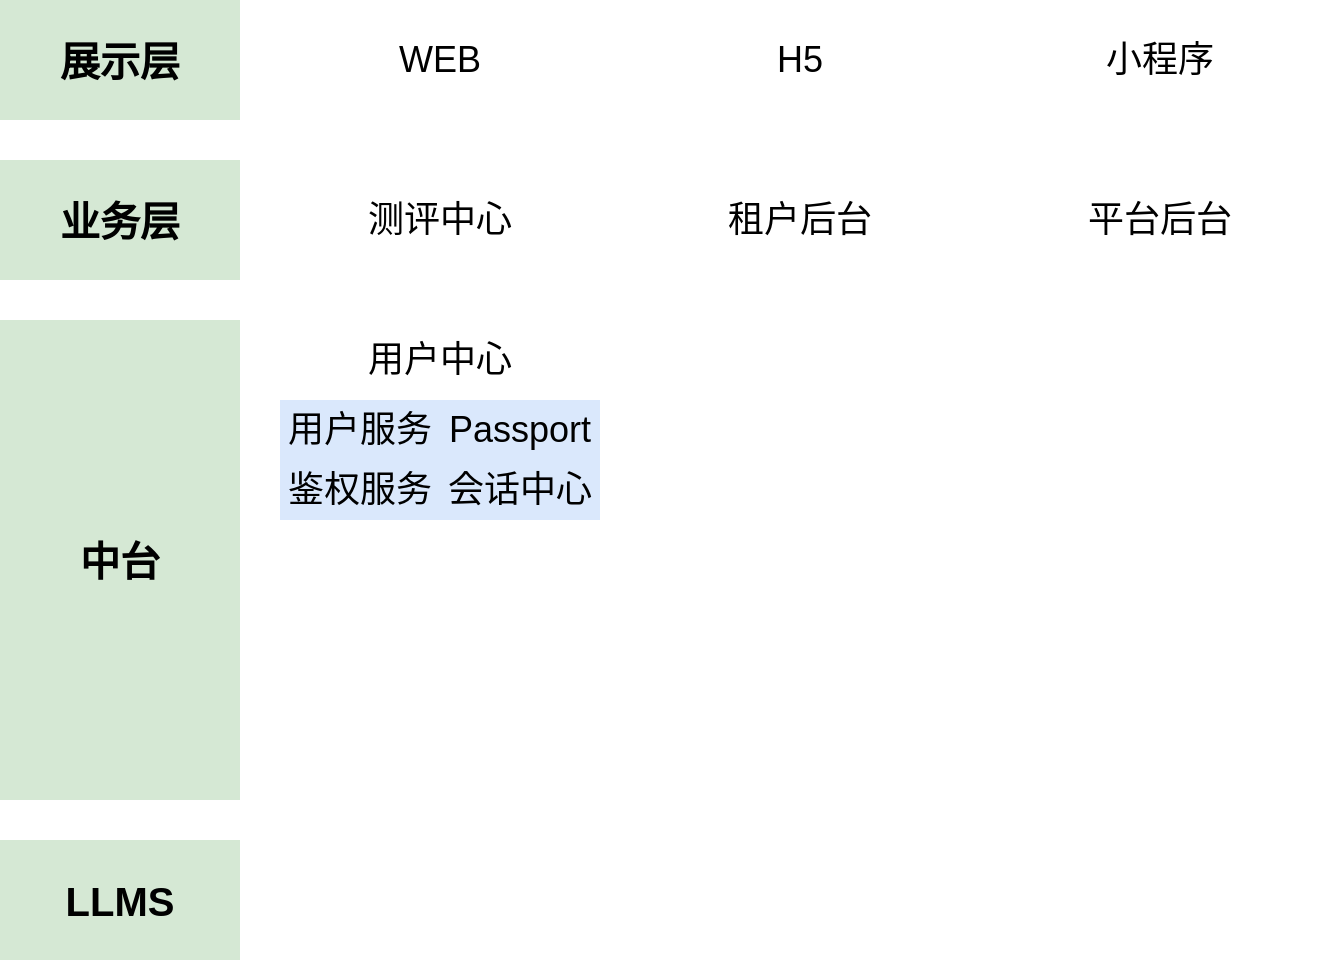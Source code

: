 <mxfile version="24.0.2" type="github">
  <diagram name="第 1 页" id="6GvZh5eh0bDnlYzuGn_A">
    <mxGraphModel dx="989" dy="514" grid="1" gridSize="10" guides="1" tooltips="1" connect="1" arrows="1" fold="1" page="1" pageScale="1" pageWidth="827" pageHeight="1169" math="0" shadow="0">
      <root>
        <mxCell id="0" />
        <mxCell id="1" parent="0" />
        <mxCell id="JwvWYLfsFMkR_7LYfooL-12" value="展示层" style="rounded=0;whiteSpace=wrap;html=1;fillColor=#d5e8d4;strokeColor=none;fontSize=20;fontStyle=1" vertex="1" parent="1">
          <mxGeometry x="80" y="40" width="120" height="60" as="geometry" />
        </mxCell>
        <mxCell id="JwvWYLfsFMkR_7LYfooL-13" value="业务层" style="rounded=0;whiteSpace=wrap;html=1;fillColor=#d5e8d4;strokeColor=none;fontSize=20;fontStyle=1" vertex="1" parent="1">
          <mxGeometry x="80" y="120" width="120" height="60" as="geometry" />
        </mxCell>
        <mxCell id="JwvWYLfsFMkR_7LYfooL-14" value="中台" style="rounded=0;whiteSpace=wrap;html=1;fillColor=#d5e8d4;strokeColor=none;fontSize=20;fontStyle=1" vertex="1" parent="1">
          <mxGeometry x="80" y="200" width="120" height="240" as="geometry" />
        </mxCell>
        <mxCell id="JwvWYLfsFMkR_7LYfooL-15" value="LLMS" style="rounded=0;whiteSpace=wrap;html=1;fillColor=#d5e8d4;strokeColor=none;fontSize=20;fontStyle=1" vertex="1" parent="1">
          <mxGeometry x="80" y="460" width="120" height="60" as="geometry" />
        </mxCell>
        <mxCell id="JwvWYLfsFMkR_7LYfooL-17" value="WEB" style="rounded=0;whiteSpace=wrap;html=1;fontSize=18;strokeColor=none;" vertex="1" parent="1">
          <mxGeometry x="220" y="40" width="160" height="60" as="geometry" />
        </mxCell>
        <mxCell id="JwvWYLfsFMkR_7LYfooL-18" value="H5" style="rounded=0;whiteSpace=wrap;html=1;fontSize=18;strokeColor=none;" vertex="1" parent="1">
          <mxGeometry x="400" y="40" width="160" height="60" as="geometry" />
        </mxCell>
        <mxCell id="JwvWYLfsFMkR_7LYfooL-19" value="小程序" style="rounded=0;whiteSpace=wrap;html=1;fontSize=18;strokeColor=none;" vertex="1" parent="1">
          <mxGeometry x="580" y="40" width="160" height="60" as="geometry" />
        </mxCell>
        <mxCell id="JwvWYLfsFMkR_7LYfooL-20" value="测评中心" style="rounded=0;whiteSpace=wrap;html=1;fontSize=18;strokeColor=none;" vertex="1" parent="1">
          <mxGeometry x="220" y="120" width="160" height="60" as="geometry" />
        </mxCell>
        <mxCell id="JwvWYLfsFMkR_7LYfooL-21" value="租户后台" style="rounded=0;whiteSpace=wrap;html=1;fontSize=18;strokeColor=none;" vertex="1" parent="1">
          <mxGeometry x="400" y="120" width="160" height="60" as="geometry" />
        </mxCell>
        <mxCell id="JwvWYLfsFMkR_7LYfooL-22" value="平台后台" style="rounded=0;whiteSpace=wrap;html=1;fontSize=18;strokeColor=none;" vertex="1" parent="1">
          <mxGeometry x="580" y="120" width="160" height="60" as="geometry" />
        </mxCell>
        <mxCell id="JwvWYLfsFMkR_7LYfooL-23" value="用户中心" style="rounded=0;whiteSpace=wrap;html=1;fontSize=18;strokeColor=none;" vertex="1" parent="1">
          <mxGeometry x="220" y="200" width="160" height="40" as="geometry" />
        </mxCell>
        <mxCell id="JwvWYLfsFMkR_7LYfooL-24" value="用户服务" style="rounded=0;whiteSpace=wrap;html=1;fontSize=18;fillColor=#dae8fc;strokeColor=none;" vertex="1" parent="1">
          <mxGeometry x="220" y="240" width="80" height="30" as="geometry" />
        </mxCell>
        <mxCell id="JwvWYLfsFMkR_7LYfooL-26" value="Passport" style="rounded=0;whiteSpace=wrap;html=1;fontSize=18;fillColor=#dae8fc;strokeColor=none;" vertex="1" parent="1">
          <mxGeometry x="300" y="240" width="80" height="30" as="geometry" />
        </mxCell>
        <mxCell id="JwvWYLfsFMkR_7LYfooL-27" value="鉴权服务" style="rounded=0;whiteSpace=wrap;html=1;fontSize=18;fillColor=#dae8fc;strokeColor=none;" vertex="1" parent="1">
          <mxGeometry x="220" y="270" width="80" height="30" as="geometry" />
        </mxCell>
        <mxCell id="JwvWYLfsFMkR_7LYfooL-28" value="会话中心" style="rounded=0;whiteSpace=wrap;html=1;fontSize=18;fillColor=#dae8fc;strokeColor=none;" vertex="1" parent="1">
          <mxGeometry x="300" y="270" width="80" height="30" as="geometry" />
        </mxCell>
      </root>
    </mxGraphModel>
  </diagram>
</mxfile>

